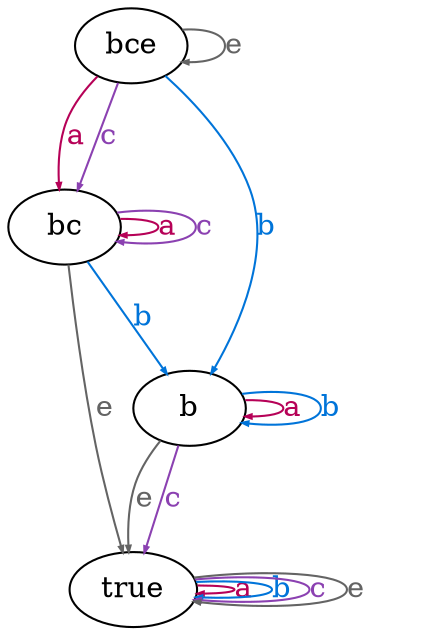 digraph G {
  edge[arrowsize=0.3];
  
  edge[
    label="a",
    color="#b60157",
    fontcolor="#b60157",
  ];
  bce -> bc;
  bc -> bc;
  b -> b;
  true -> true;

  edge[
    label="b",
    color="#0074d9",
    fontcolor="#0074d9",
  ];
  bce -> b;
  bc -> b;
  b -> b;
  true -> true;

  edge[
    label="c",
    color="#8b41b1",
    fontcolor="#8b41b1",
  ];
  bce -> bc;
  bc -> bc;
  b -> true;
  true -> true;
  
  edge[
    label="e",
    color="#646464",
    fontcolor="#646464",
  ];
  bce -> bce;
  bc -> true;
  b -> true;
  true -> true;
}
